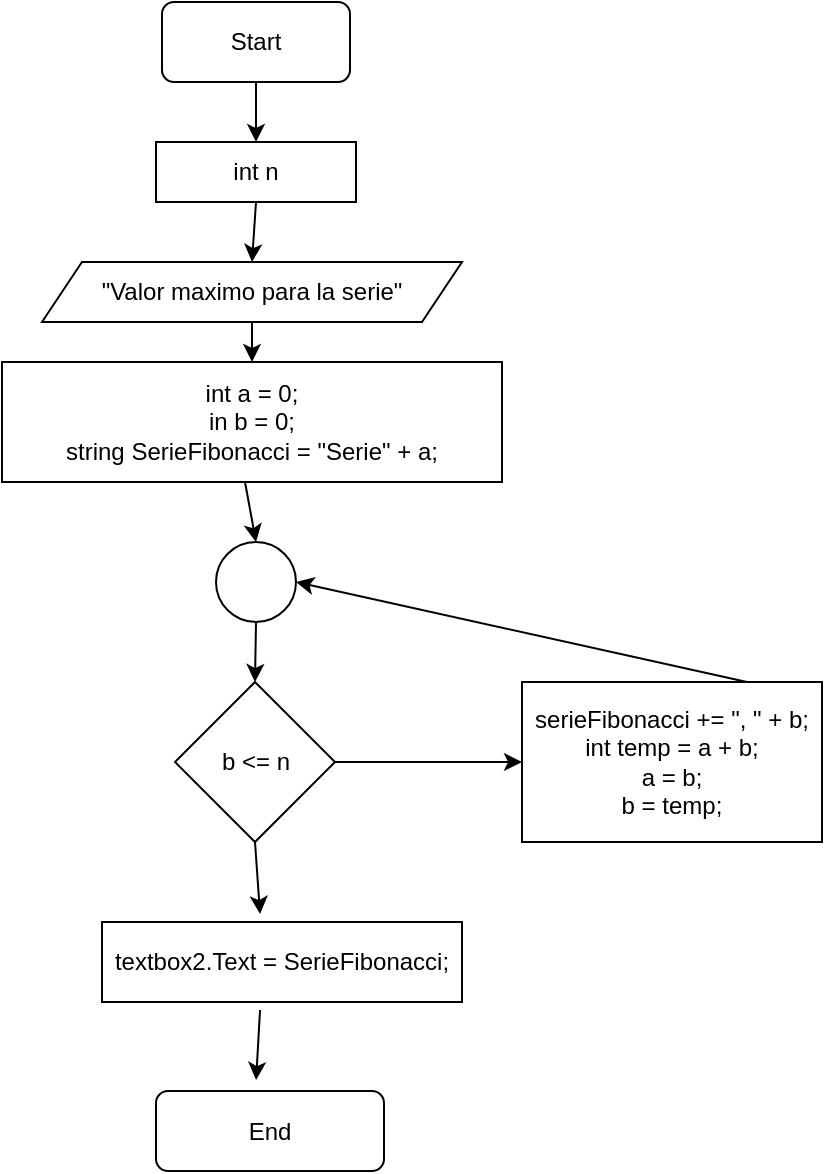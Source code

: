 <mxfile version="21.6.8" type="device">
  <diagram id="C5RBs43oDa-KdzZeNtuy" name="Page-1">
    <mxGraphModel dx="520" dy="529" grid="1" gridSize="10" guides="1" tooltips="1" connect="1" arrows="1" fold="1" page="1" pageScale="1" pageWidth="827" pageHeight="1169" math="0" shadow="0">
      <root>
        <mxCell id="WIyWlLk6GJQsqaUBKTNV-0" />
        <mxCell id="WIyWlLk6GJQsqaUBKTNV-1" parent="WIyWlLk6GJQsqaUBKTNV-0" />
        <mxCell id="UmUF-Dk6hSZ2KMNe_zcG-0" value="Start" style="rounded=1;whiteSpace=wrap;html=1;" vertex="1" parent="WIyWlLk6GJQsqaUBKTNV-1">
          <mxGeometry x="380" y="20" width="94" height="40" as="geometry" />
        </mxCell>
        <mxCell id="UmUF-Dk6hSZ2KMNe_zcG-1" value="int n" style="rounded=0;whiteSpace=wrap;html=1;" vertex="1" parent="WIyWlLk6GJQsqaUBKTNV-1">
          <mxGeometry x="377" y="90" width="100" height="30" as="geometry" />
        </mxCell>
        <mxCell id="UmUF-Dk6hSZ2KMNe_zcG-2" value="&quot;Valor maximo para la serie&quot;" style="shape=parallelogram;perimeter=parallelogramPerimeter;whiteSpace=wrap;html=1;fixedSize=1;" vertex="1" parent="WIyWlLk6GJQsqaUBKTNV-1">
          <mxGeometry x="320" y="150" width="210" height="30" as="geometry" />
        </mxCell>
        <mxCell id="UmUF-Dk6hSZ2KMNe_zcG-3" value="&lt;div&gt;int a = 0;&lt;/div&gt;&lt;div&gt;in b = 0;&lt;/div&gt;&lt;div&gt;string SerieFibonacci = &quot;Serie&quot; + a;&lt;br&gt;&lt;/div&gt;" style="rounded=0;whiteSpace=wrap;html=1;" vertex="1" parent="WIyWlLk6GJQsqaUBKTNV-1">
          <mxGeometry x="300" y="200" width="250" height="60" as="geometry" />
        </mxCell>
        <mxCell id="UmUF-Dk6hSZ2KMNe_zcG-5" value="" style="ellipse;whiteSpace=wrap;html=1;aspect=fixed;" vertex="1" parent="WIyWlLk6GJQsqaUBKTNV-1">
          <mxGeometry x="407" y="290" width="40" height="40" as="geometry" />
        </mxCell>
        <mxCell id="UmUF-Dk6hSZ2KMNe_zcG-6" value="b &amp;lt;= n" style="rhombus;whiteSpace=wrap;html=1;" vertex="1" parent="WIyWlLk6GJQsqaUBKTNV-1">
          <mxGeometry x="386.5" y="360" width="80" height="80" as="geometry" />
        </mxCell>
        <mxCell id="UmUF-Dk6hSZ2KMNe_zcG-7" value="&lt;div&gt;serieFibonacci += &quot;, &quot; + b;&lt;/div&gt;&lt;div&gt;int temp = a + b;&lt;/div&gt;&lt;div&gt;a = b;&lt;/div&gt;&lt;div&gt;b = temp;&lt;br&gt;&lt;/div&gt;" style="rounded=0;whiteSpace=wrap;html=1;" vertex="1" parent="WIyWlLk6GJQsqaUBKTNV-1">
          <mxGeometry x="560" y="360" width="150" height="80" as="geometry" />
        </mxCell>
        <mxCell id="UmUF-Dk6hSZ2KMNe_zcG-8" value="textbox2.Text = SerieFibonacci;" style="rounded=0;whiteSpace=wrap;html=1;" vertex="1" parent="WIyWlLk6GJQsqaUBKTNV-1">
          <mxGeometry x="350" y="480" width="180" height="40" as="geometry" />
        </mxCell>
        <mxCell id="UmUF-Dk6hSZ2KMNe_zcG-9" value="End" style="rounded=1;whiteSpace=wrap;html=1;" vertex="1" parent="WIyWlLk6GJQsqaUBKTNV-1">
          <mxGeometry x="377" y="564.5" width="114" height="40" as="geometry" />
        </mxCell>
        <mxCell id="UmUF-Dk6hSZ2KMNe_zcG-10" value="" style="endArrow=classic;html=1;rounded=0;exitX=0.5;exitY=1;exitDx=0;exitDy=0;entryX=0.5;entryY=0;entryDx=0;entryDy=0;" edge="1" parent="WIyWlLk6GJQsqaUBKTNV-1" source="UmUF-Dk6hSZ2KMNe_zcG-0" target="UmUF-Dk6hSZ2KMNe_zcG-1">
          <mxGeometry width="50" height="50" relative="1" as="geometry">
            <mxPoint x="550" y="80" as="sourcePoint" />
            <mxPoint x="600" y="30" as="targetPoint" />
          </mxGeometry>
        </mxCell>
        <mxCell id="UmUF-Dk6hSZ2KMNe_zcG-12" value="" style="endArrow=classic;html=1;rounded=0;exitX=0.5;exitY=1;exitDx=0;exitDy=0;entryX=0.5;entryY=0;entryDx=0;entryDy=0;" edge="1" parent="WIyWlLk6GJQsqaUBKTNV-1" source="UmUF-Dk6hSZ2KMNe_zcG-1" target="UmUF-Dk6hSZ2KMNe_zcG-2">
          <mxGeometry width="50" height="50" relative="1" as="geometry">
            <mxPoint x="610" y="170" as="sourcePoint" />
            <mxPoint x="660" y="120" as="targetPoint" />
          </mxGeometry>
        </mxCell>
        <mxCell id="UmUF-Dk6hSZ2KMNe_zcG-13" value="" style="endArrow=classic;html=1;rounded=0;exitX=0.5;exitY=1;exitDx=0;exitDy=0;entryX=0.5;entryY=0;entryDx=0;entryDy=0;" edge="1" parent="WIyWlLk6GJQsqaUBKTNV-1" source="UmUF-Dk6hSZ2KMNe_zcG-2" target="UmUF-Dk6hSZ2KMNe_zcG-3">
          <mxGeometry width="50" height="50" relative="1" as="geometry">
            <mxPoint x="560" y="200" as="sourcePoint" />
            <mxPoint x="520" y="180" as="targetPoint" />
          </mxGeometry>
        </mxCell>
        <mxCell id="UmUF-Dk6hSZ2KMNe_zcG-14" value="" style="endArrow=classic;html=1;rounded=0;exitX=0.486;exitY=1;exitDx=0;exitDy=0;exitPerimeter=0;entryX=0.5;entryY=0;entryDx=0;entryDy=0;" edge="1" parent="WIyWlLk6GJQsqaUBKTNV-1" source="UmUF-Dk6hSZ2KMNe_zcG-3" target="UmUF-Dk6hSZ2KMNe_zcG-5">
          <mxGeometry width="50" height="50" relative="1" as="geometry">
            <mxPoint x="500" y="300" as="sourcePoint" />
            <mxPoint x="500" y="270" as="targetPoint" />
          </mxGeometry>
        </mxCell>
        <mxCell id="UmUF-Dk6hSZ2KMNe_zcG-15" value="" style="endArrow=classic;html=1;rounded=0;exitX=0.5;exitY=1;exitDx=0;exitDy=0;entryX=0.5;entryY=0;entryDx=0;entryDy=0;" edge="1" parent="WIyWlLk6GJQsqaUBKTNV-1" source="UmUF-Dk6hSZ2KMNe_zcG-5" target="UmUF-Dk6hSZ2KMNe_zcG-6">
          <mxGeometry width="50" height="50" relative="1" as="geometry">
            <mxPoint x="540" y="300" as="sourcePoint" />
            <mxPoint x="590" y="250" as="targetPoint" />
          </mxGeometry>
        </mxCell>
        <mxCell id="UmUF-Dk6hSZ2KMNe_zcG-16" value="" style="endArrow=classic;html=1;rounded=0;exitX=0.5;exitY=1;exitDx=0;exitDy=0;entryX=0.439;entryY=-0.1;entryDx=0;entryDy=0;entryPerimeter=0;" edge="1" parent="WIyWlLk6GJQsqaUBKTNV-1" source="UmUF-Dk6hSZ2KMNe_zcG-6" target="UmUF-Dk6hSZ2KMNe_zcG-8">
          <mxGeometry width="50" height="50" relative="1" as="geometry">
            <mxPoint x="520" y="500" as="sourcePoint" />
            <mxPoint x="570" y="450" as="targetPoint" />
          </mxGeometry>
        </mxCell>
        <mxCell id="UmUF-Dk6hSZ2KMNe_zcG-17" value="" style="endArrow=classic;html=1;rounded=0;exitX=1;exitY=0.5;exitDx=0;exitDy=0;entryX=0;entryY=0.5;entryDx=0;entryDy=0;" edge="1" parent="WIyWlLk6GJQsqaUBKTNV-1" source="UmUF-Dk6hSZ2KMNe_zcG-6" target="UmUF-Dk6hSZ2KMNe_zcG-7">
          <mxGeometry width="50" height="50" relative="1" as="geometry">
            <mxPoint x="570" y="500" as="sourcePoint" />
            <mxPoint x="540" y="440" as="targetPoint" />
          </mxGeometry>
        </mxCell>
        <mxCell id="UmUF-Dk6hSZ2KMNe_zcG-18" value="" style="endArrow=classic;html=1;rounded=0;exitX=0.75;exitY=0;exitDx=0;exitDy=0;entryX=1;entryY=0.5;entryDx=0;entryDy=0;" edge="1" parent="WIyWlLk6GJQsqaUBKTNV-1" source="UmUF-Dk6hSZ2KMNe_zcG-7" target="UmUF-Dk6hSZ2KMNe_zcG-5">
          <mxGeometry width="50" height="50" relative="1" as="geometry">
            <mxPoint x="600" y="310" as="sourcePoint" />
            <mxPoint x="650" y="260" as="targetPoint" />
          </mxGeometry>
        </mxCell>
        <mxCell id="UmUF-Dk6hSZ2KMNe_zcG-20" value="" style="endArrow=classic;html=1;rounded=0;exitX=0.439;exitY=1.1;exitDx=0;exitDy=0;exitPerimeter=0;entryX=0.439;entryY=-0.137;entryDx=0;entryDy=0;entryPerimeter=0;" edge="1" parent="WIyWlLk6GJQsqaUBKTNV-1" source="UmUF-Dk6hSZ2KMNe_zcG-8" target="UmUF-Dk6hSZ2KMNe_zcG-9">
          <mxGeometry width="50" height="50" relative="1" as="geometry">
            <mxPoint x="540" y="550" as="sourcePoint" />
            <mxPoint x="590" y="500" as="targetPoint" />
          </mxGeometry>
        </mxCell>
      </root>
    </mxGraphModel>
  </diagram>
</mxfile>
